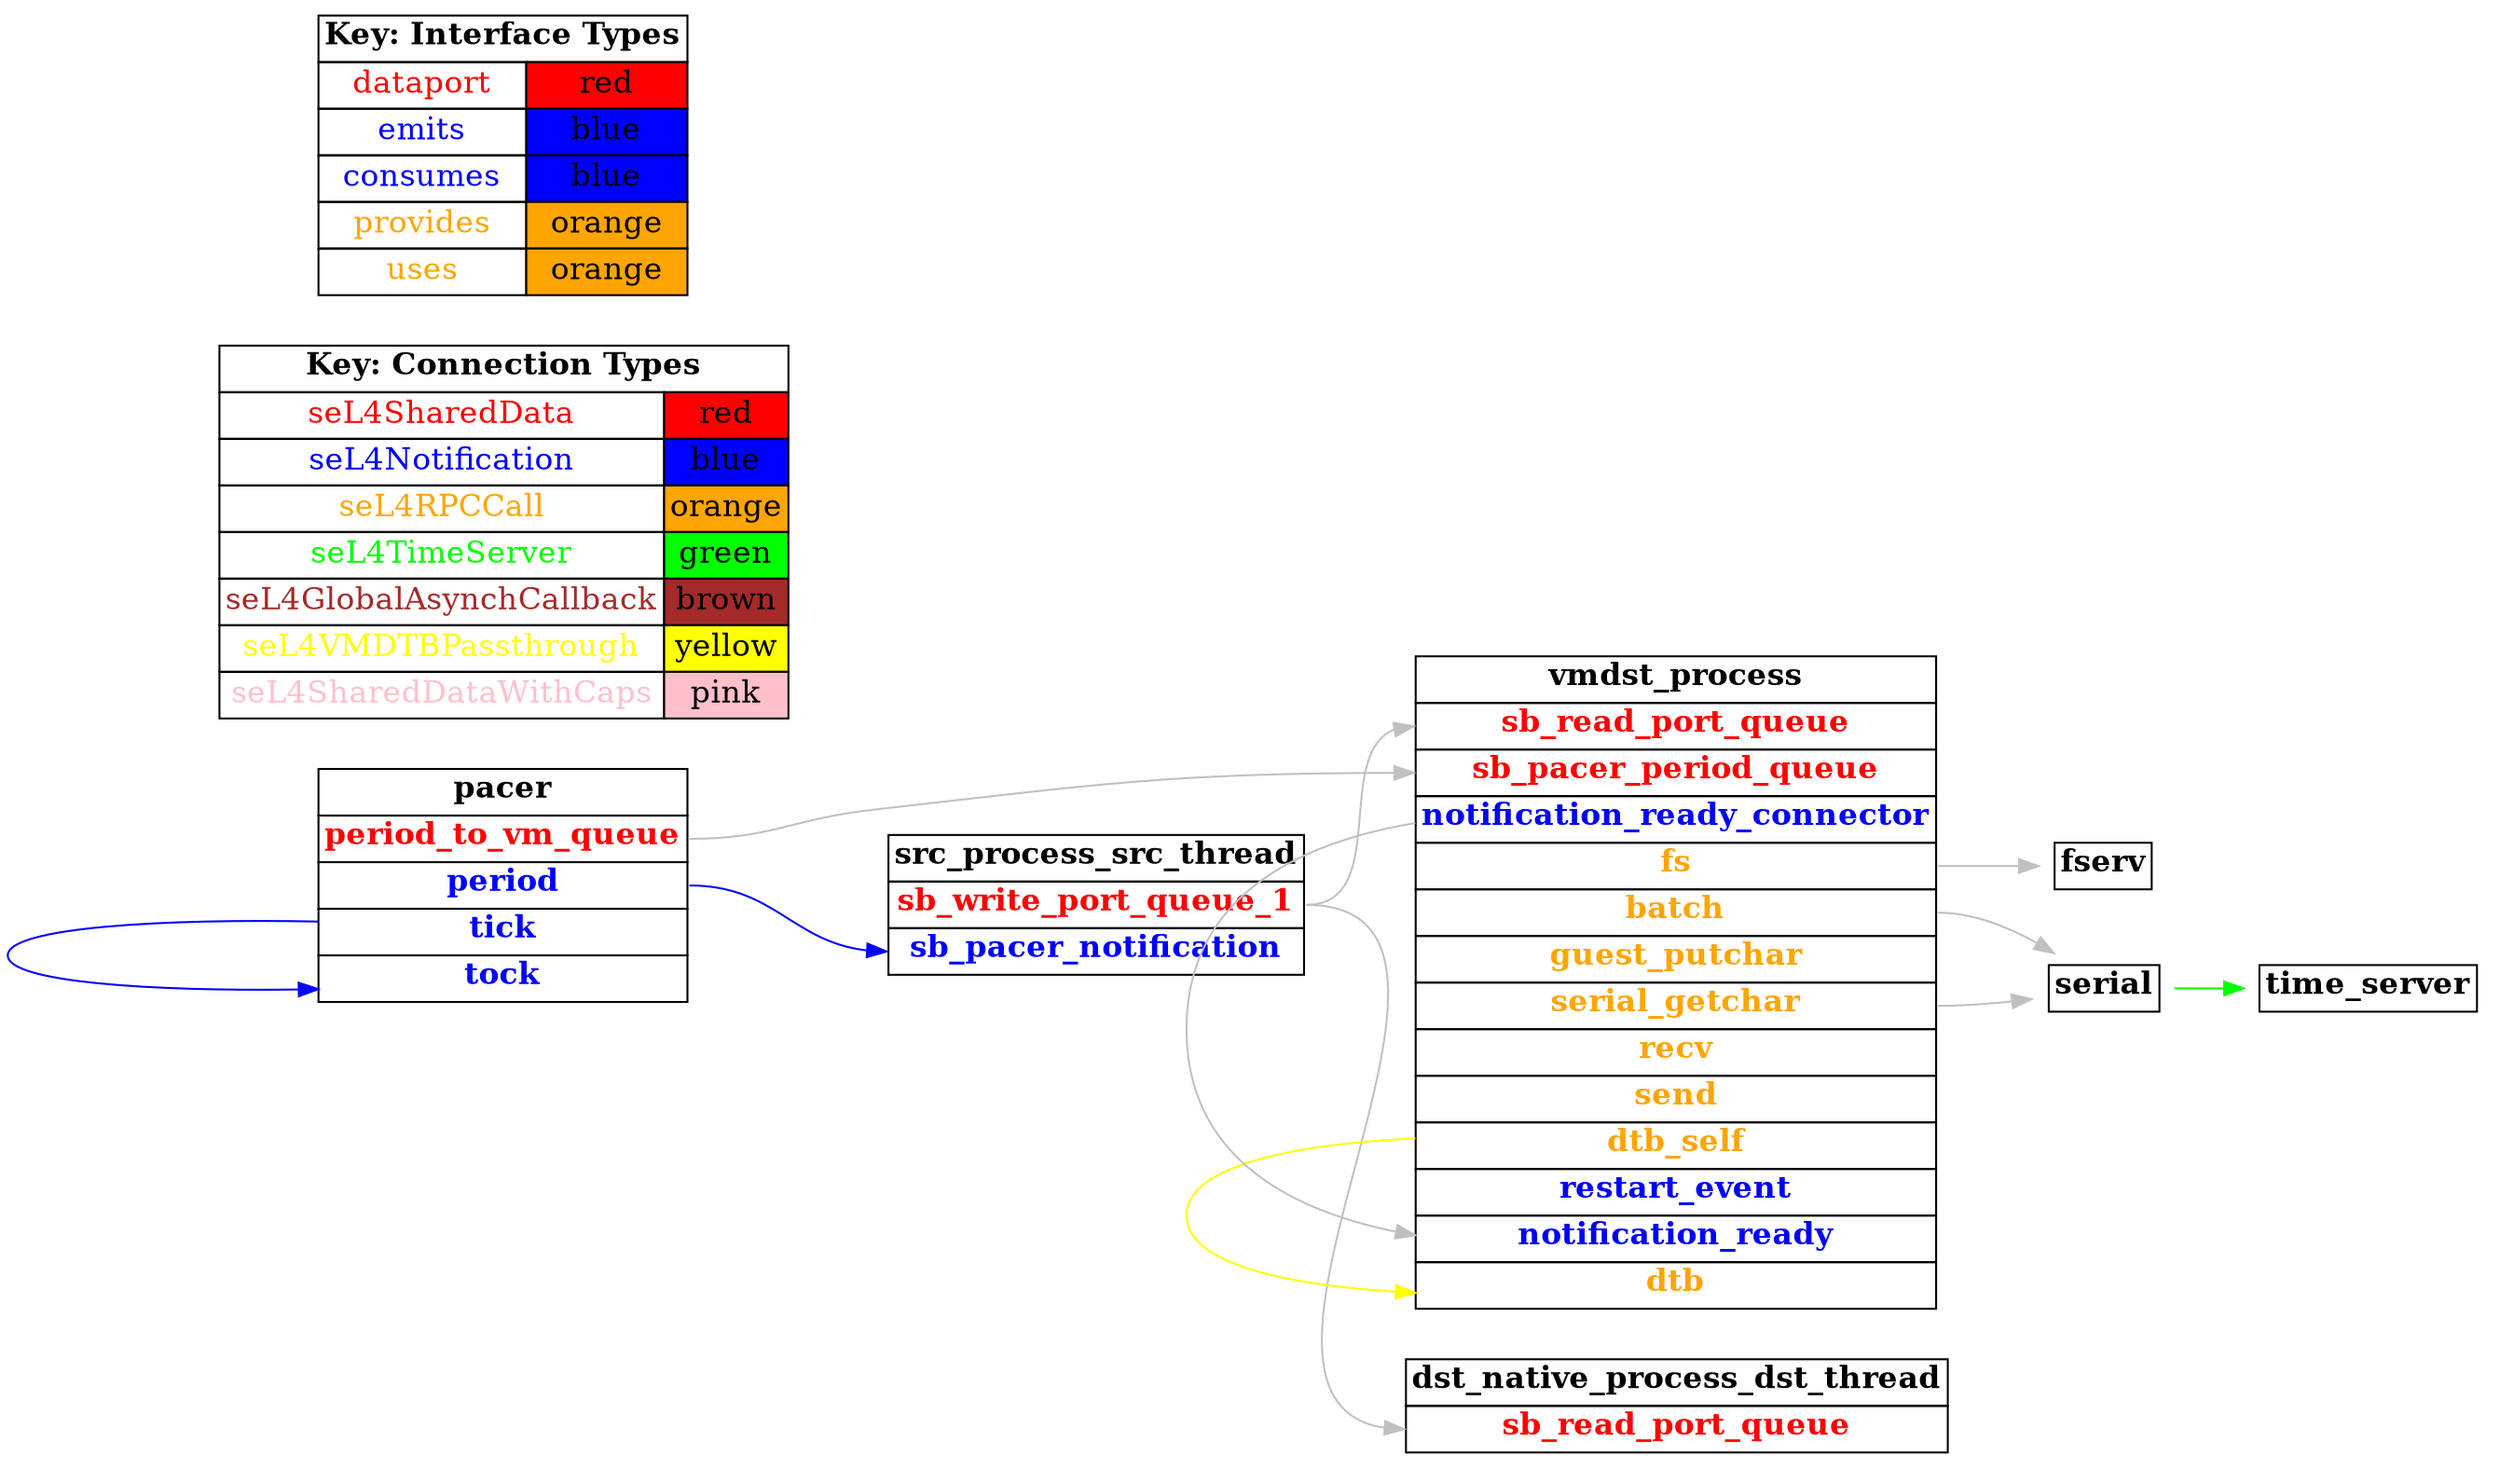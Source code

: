 digraph g {
graph [
  overlap = false,
  rankdir = "LR"
];
node [
  fontsize = "16",
  shape = "ellipse"
];
edge [
];

src_process_src_thread [
  label=<
    <TABLE BORDER="0" CELLBORDER="1" CELLSPACING="0">
      <TR><TD><B>src_process_src_thread</B></TD></TR>
      <TR><TD PORT="sb_write_port_queue_1"><FONT COLOR="red"><B>sb_write_port_queue_1</B></FONT></TD></TR>
      <TR><TD PORT="sb_pacer_notification"><FONT COLOR="blue"><B>sb_pacer_notification</B></FONT></TD></TR>"
    </TABLE>
  >
  shape=plaintext
];

vmdst_process [
  label=<
    <TABLE BORDER="0" CELLBORDER="1" CELLSPACING="0">
      <TR><TD><B>vmdst_process</B></TD></TR>
      <TR><TD PORT="sb_read_port_queue"><FONT COLOR="red"><B>sb_read_port_queue</B></FONT></TD></TR>
      <TR><TD PORT="sb_pacer_period_queue"><FONT COLOR="red"><B>sb_pacer_period_queue</B></FONT></TD></TR>
      <TR><TD PORT="notification_ready_connector"><FONT COLOR="blue"><B>notification_ready_connector</B></FONT></TD></TR>
      <TR><TD PORT="fs"><FONT COLOR="orange"><B>fs</B></FONT></TD></TR>
      <TR><TD PORT="batch"><FONT COLOR="orange"><B>batch</B></FONT></TD></TR>
      <TR><TD PORT="guest_putchar"><FONT COLOR="orange"><B>guest_putchar</B></FONT></TD></TR>
      <TR><TD PORT="serial_getchar"><FONT COLOR="orange"><B>serial_getchar</B></FONT></TD></TR>
      <TR><TD PORT="recv"><FONT COLOR="orange"><B>recv</B></FONT></TD></TR>
      <TR><TD PORT="send"><FONT COLOR="orange"><B>send</B></FONT></TD></TR>
      <TR><TD PORT="dtb_self"><FONT COLOR="orange"><B>dtb_self</B></FONT></TD></TR>
      <TR><TD PORT="restart_event"><FONT COLOR="blue"><B>restart_event</B></FONT></TD></TR>
      <TR><TD PORT="notification_ready"><FONT COLOR="blue"><B>notification_ready</B></FONT></TD></TR>
      <TR><TD PORT="dtb"><FONT COLOR="orange"><B>dtb</B></FONT></TD></TR>"
    </TABLE>
  >
  shape=plaintext
];

fserv [
  label=<
    <TABLE BORDER="0" CELLBORDER="1" CELLSPACING="0">
      <TR><TD><B>fserv</B></TD></TR>"
    </TABLE>
  >
  shape=plaintext
];

serial [
  label=<
    <TABLE BORDER="0" CELLBORDER="1" CELLSPACING="0">
      <TR><TD><B>serial</B></TD></TR>"
    </TABLE>
  >
  shape=plaintext
];

time_server [
  label=<
    <TABLE BORDER="0" CELLBORDER="1" CELLSPACING="0">
      <TR><TD><B>time_server</B></TD></TR>"
    </TABLE>
  >
  shape=plaintext
];

dst_native_process_dst_thread [
  label=<
    <TABLE BORDER="0" CELLBORDER="1" CELLSPACING="0">
      <TR><TD><B>dst_native_process_dst_thread</B></TD></TR>
      <TR><TD PORT="sb_read_port_queue"><FONT COLOR="red"><B>sb_read_port_queue</B></FONT></TD></TR>"
    </TABLE>
  >
  shape=plaintext
];

pacer [
  label=<
    <TABLE BORDER="0" CELLBORDER="1" CELLSPACING="0">
      <TR><TD><B>pacer</B></TD></TR>
      <TR><TD PORT="period_to_vm_queue"><FONT COLOR="red"><B>period_to_vm_queue</B></FONT></TD></TR>
      <TR><TD PORT="period"><FONT COLOR="blue"><B>period</B></FONT></TD></TR>
      <TR><TD PORT="tick"><FONT COLOR="blue"><B>tick</B></FONT></TD></TR>
      <TR><TD PORT="tock"><FONT COLOR="blue"><B>tock</B></FONT></TD></TR>"
    </TABLE>
  >
  shape=plaintext
];

connectiontypekey [
  label=<
   <TABLE BORDER="0" CELLBORDER="1" CELLSPACING="0">
     <TR><TD COLSPAN="2"><B>Key: Connection Types</B></TD></TR>
     <TR><TD><FONT COLOR="red">seL4SharedData</FONT></TD><TD BGCOLOR="red">red</TD></TR>
     <TR><TD><FONT COLOR="blue">seL4Notification</FONT></TD><TD BGCOLOR="blue">blue</TD></TR>
     <TR><TD><FONT COLOR="orange">seL4RPCCall</FONT></TD><TD BGCOLOR="orange">orange</TD></TR>
     <TR><TD><FONT COLOR="green">seL4TimeServer</FONT></TD><TD BGCOLOR="green">green</TD></TR>
     <TR><TD><FONT COLOR="brown">seL4GlobalAsynchCallback</FONT></TD><TD BGCOLOR="brown">brown</TD></TR>
     <TR><TD><FONT COLOR="yellow">seL4VMDTBPassthrough</FONT></TD><TD BGCOLOR="yellow">yellow</TD></TR>
     <TR><TD><FONT COLOR="pink">seL4SharedDataWithCaps</FONT></TD><TD BGCOLOR="pink">pink</TD></TR>
   </TABLE>
  >
  shape=plaintext
];

interfacetypekey [
  label=<
   <TABLE BORDER="0" CELLBORDER="1" CELLSPACING="0">
     <TR><TD COLSPAN="2"><B>Key: Interface Types</B></TD></TR>
     <TR><TD><FONT COLOR="red">dataport</FONT></TD><TD BGCOLOR="red">red</TD></TR>
     <TR><TD><FONT COLOR="blue">emits</FONT></TD><TD BGCOLOR="blue">blue</TD></TR>
     <TR><TD><FONT COLOR="blue">consumes</FONT></TD><TD BGCOLOR="blue">blue</TD></TR>
     <TR><TD><FONT COLOR="orange">provides</FONT></TD><TD BGCOLOR="orange">orange</TD></TR>
     <TR><TD><FONT COLOR="orange">uses</FONT></TD><TD BGCOLOR="orange">orange</TD></TR>
   </TABLE>
  >
  shape=plaintext
];

"vmdst_process":dtb_self -> "vmdst_process":dtb [
  color="yellow"
  //label = "seL4VMDTBPassthrough"
  id = conn1

];

"vmdst_process":fs -> "fserv":fs_ctrl [
  color="grey"
  //label = "seL4RPCDataport"
  id = fsvmdst_process

];

"vmdst_process":notification_ready_connector -> "vmdst_process":notification_ready [
  color="grey"
  //label = "seL4GlobalAsynch"
  id = notify_ready_vmdst_process

];

"serial":timeout -> "time_server":the_timer [
  color="green"
  //label = "seL4TimeServer"
  id = serialserver_timer

];

"vmdst_process":batch -> "serial":processed_batch [
  color="grey"
  //label = "seL4SerialServer"
  id = serial_vmdst_process

];

"vmdst_process":serial_getchar -> "serial":getchar [
  color="grey"
  //label = "seL4SerialServer"
  id = serial_input_vmdst_process

];

"src_process_src_thread":sb_write_port_queue_1 -> "vmdst_process":sb_read_port_queue [
  color="grey"
  //label = "CASE_AADL_EventDataport"
  id = conn2

];

"src_process_src_thread":sb_write_port_queue_1 -> "dst_native_process_dst_thread":sb_read_port_queue [
  color="grey"
  //label = "CASE_AADL_EventDataport"
  id = conn2

];

"pacer":tick -> "pacer":tock [
  color="blue"
  //label = "seL4Notification"
  id = conn3

];

"pacer":period -> "src_process_src_thread":sb_pacer_notification [
  color="blue"
  //label = "seL4Notification"
  id = conn4

];

"pacer":period_to_vm_queue -> "vmdst_process":sb_pacer_period_queue [
  color="grey"
  //label = "CASE_AADL_EventDataport"
  id = conn5

];

}